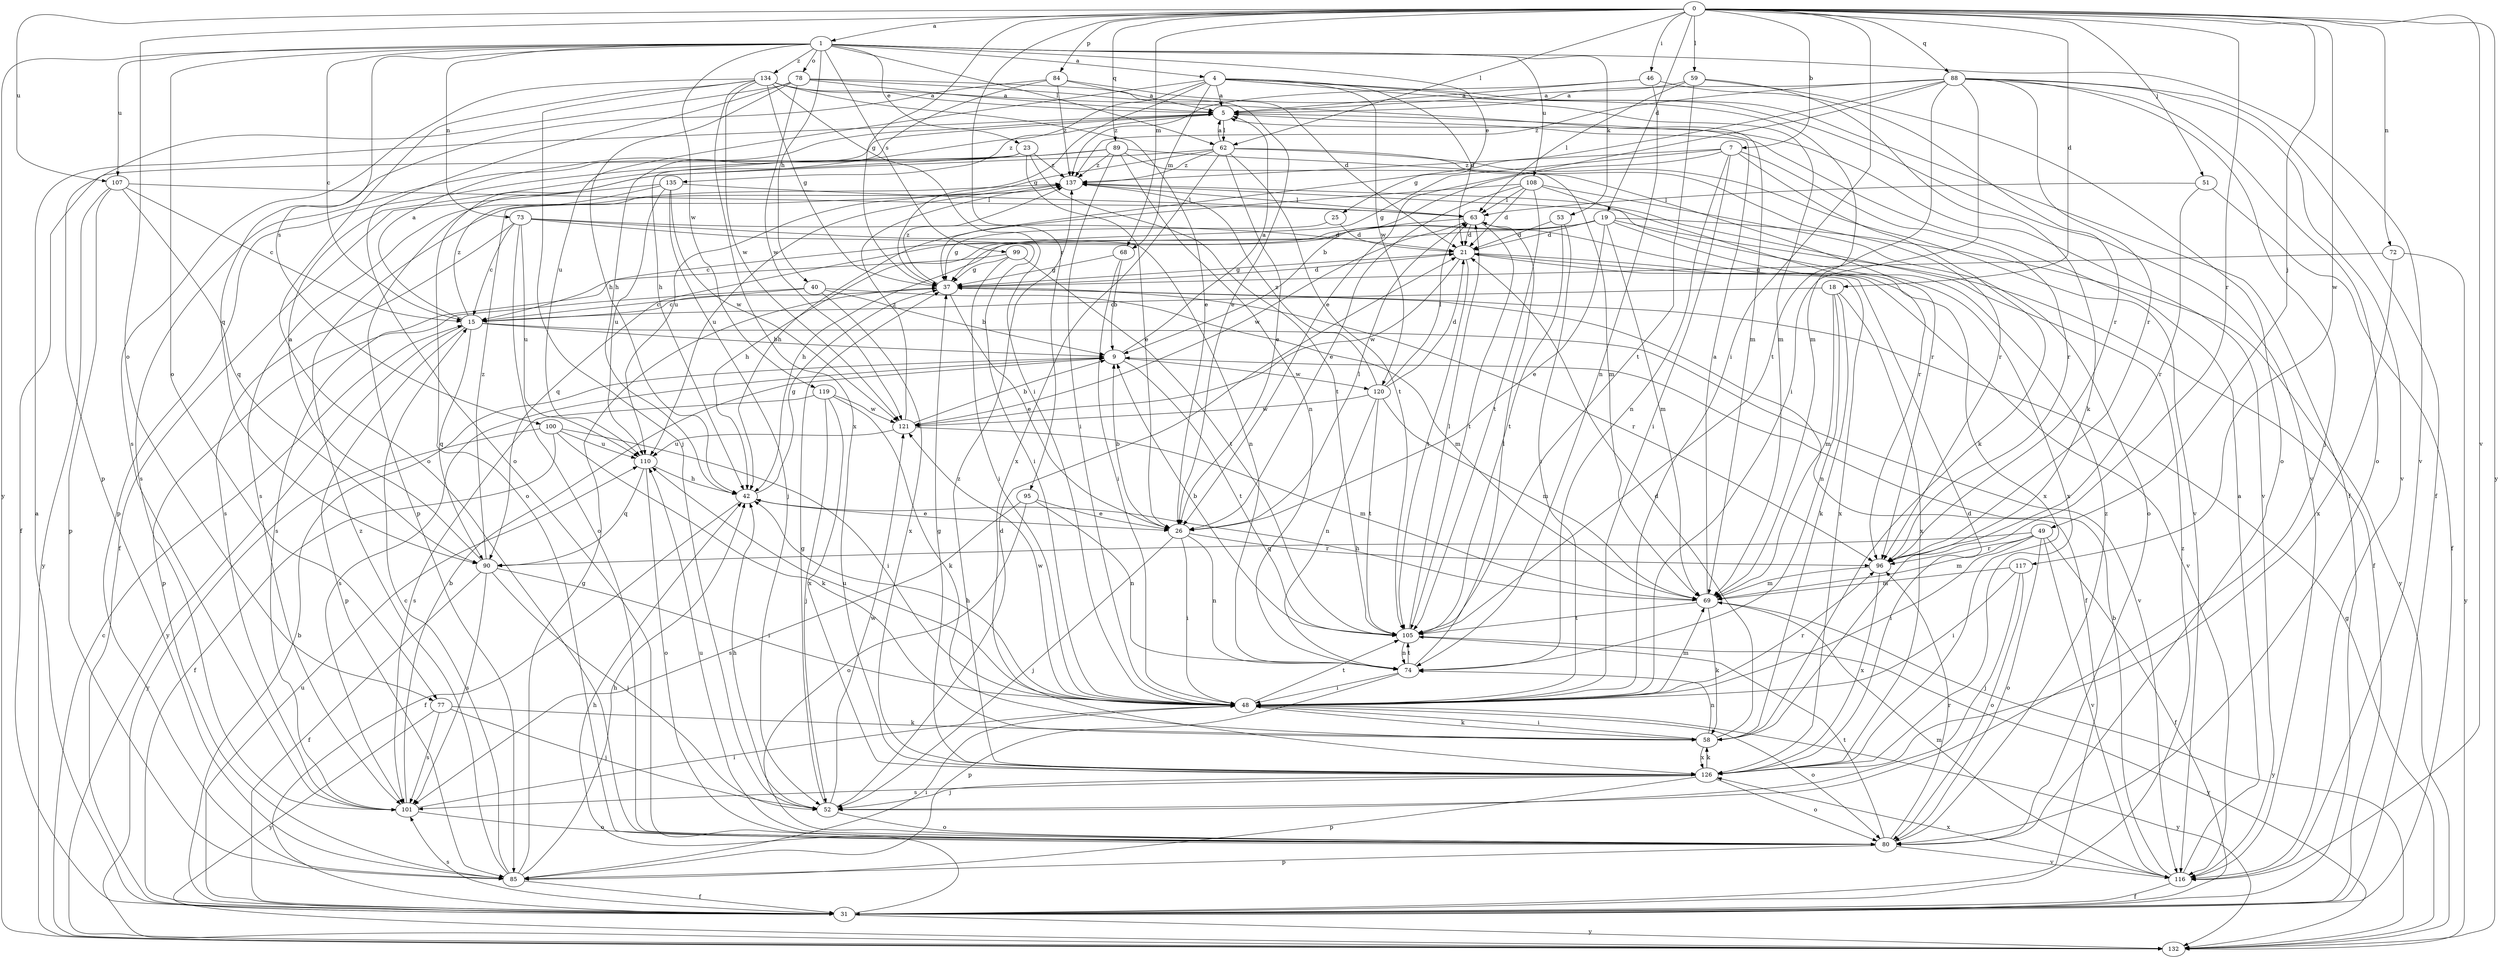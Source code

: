 strict digraph  {
0;
1;
4;
5;
7;
9;
15;
18;
19;
21;
23;
25;
26;
31;
37;
40;
42;
46;
48;
49;
51;
52;
53;
58;
59;
62;
63;
68;
69;
72;
73;
74;
77;
78;
80;
84;
85;
88;
89;
90;
95;
96;
99;
100;
101;
105;
107;
108;
110;
116;
117;
119;
120;
121;
126;
132;
134;
135;
137;
0 -> 1  [label=a];
0 -> 7  [label=b];
0 -> 18  [label=d];
0 -> 19  [label=d];
0 -> 37  [label=g];
0 -> 46  [label=i];
0 -> 48  [label=i];
0 -> 49  [label=j];
0 -> 51  [label=j];
0 -> 59  [label=l];
0 -> 62  [label=l];
0 -> 68  [label=m];
0 -> 72  [label=n];
0 -> 77  [label=o];
0 -> 84  [label=p];
0 -> 88  [label=q];
0 -> 89  [label=q];
0 -> 95  [label=r];
0 -> 96  [label=r];
0 -> 107  [label=u];
0 -> 116  [label=v];
0 -> 117  [label=w];
0 -> 132  [label=y];
1 -> 4  [label=a];
1 -> 15  [label=c];
1 -> 23  [label=e];
1 -> 25  [label=e];
1 -> 40  [label=h];
1 -> 53  [label=k];
1 -> 62  [label=l];
1 -> 73  [label=n];
1 -> 77  [label=o];
1 -> 78  [label=o];
1 -> 99  [label=s];
1 -> 100  [label=s];
1 -> 107  [label=u];
1 -> 108  [label=u];
1 -> 116  [label=v];
1 -> 119  [label=w];
1 -> 132  [label=y];
1 -> 134  [label=z];
4 -> 5  [label=a];
4 -> 21  [label=d];
4 -> 31  [label=f];
4 -> 37  [label=g];
4 -> 42  [label=h];
4 -> 68  [label=m];
4 -> 69  [label=m];
4 -> 110  [label=u];
4 -> 116  [label=v];
4 -> 120  [label=w];
5 -> 62  [label=l];
5 -> 116  [label=v];
5 -> 135  [label=z];
7 -> 9  [label=b];
7 -> 37  [label=g];
7 -> 48  [label=i];
7 -> 58  [label=k];
7 -> 74  [label=n];
7 -> 96  [label=r];
7 -> 137  [label=z];
9 -> 5  [label=a];
9 -> 101  [label=s];
9 -> 105  [label=t];
9 -> 120  [label=w];
15 -> 5  [label=a];
15 -> 9  [label=b];
15 -> 85  [label=p];
15 -> 90  [label=q];
15 -> 116  [label=v];
15 -> 132  [label=y];
15 -> 137  [label=z];
18 -> 15  [label=c];
18 -> 58  [label=k];
18 -> 69  [label=m];
18 -> 74  [label=n];
18 -> 126  [label=x];
19 -> 15  [label=c];
19 -> 21  [label=d];
19 -> 26  [label=e];
19 -> 31  [label=f];
19 -> 42  [label=h];
19 -> 69  [label=m];
19 -> 90  [label=q];
19 -> 126  [label=x];
19 -> 132  [label=y];
21 -> 37  [label=g];
21 -> 105  [label=t];
21 -> 116  [label=v];
21 -> 121  [label=w];
21 -> 126  [label=x];
23 -> 26  [label=e];
23 -> 31  [label=f];
23 -> 101  [label=s];
23 -> 105  [label=t];
23 -> 137  [label=z];
25 -> 21  [label=d];
25 -> 37  [label=g];
26 -> 9  [label=b];
26 -> 48  [label=i];
26 -> 52  [label=j];
26 -> 63  [label=l];
26 -> 74  [label=n];
26 -> 96  [label=r];
31 -> 5  [label=a];
31 -> 9  [label=b];
31 -> 42  [label=h];
31 -> 101  [label=s];
31 -> 110  [label=u];
31 -> 132  [label=y];
31 -> 137  [label=z];
37 -> 15  [label=c];
37 -> 21  [label=d];
37 -> 26  [label=e];
37 -> 31  [label=f];
37 -> 96  [label=r];
37 -> 137  [label=z];
40 -> 9  [label=b];
40 -> 15  [label=c];
40 -> 69  [label=m];
40 -> 85  [label=p];
40 -> 126  [label=x];
42 -> 26  [label=e];
42 -> 31  [label=f];
42 -> 37  [label=g];
46 -> 5  [label=a];
46 -> 74  [label=n];
46 -> 96  [label=r];
46 -> 137  [label=z];
48 -> 42  [label=h];
48 -> 58  [label=k];
48 -> 69  [label=m];
48 -> 80  [label=o];
48 -> 96  [label=r];
48 -> 105  [label=t];
48 -> 110  [label=u];
48 -> 121  [label=w];
48 -> 132  [label=y];
49 -> 31  [label=f];
49 -> 48  [label=i];
49 -> 69  [label=m];
49 -> 80  [label=o];
49 -> 90  [label=q];
49 -> 96  [label=r];
49 -> 116  [label=v];
51 -> 31  [label=f];
51 -> 63  [label=l];
51 -> 96  [label=r];
52 -> 21  [label=d];
52 -> 37  [label=g];
52 -> 42  [label=h];
52 -> 80  [label=o];
52 -> 121  [label=w];
53 -> 21  [label=d];
53 -> 48  [label=i];
53 -> 105  [label=t];
58 -> 21  [label=d];
58 -> 48  [label=i];
58 -> 74  [label=n];
58 -> 126  [label=x];
59 -> 5  [label=a];
59 -> 58  [label=k];
59 -> 63  [label=l];
59 -> 80  [label=o];
59 -> 105  [label=t];
62 -> 5  [label=a];
62 -> 26  [label=e];
62 -> 85  [label=p];
62 -> 96  [label=r];
62 -> 105  [label=t];
62 -> 110  [label=u];
62 -> 116  [label=v];
62 -> 126  [label=x];
62 -> 137  [label=z];
63 -> 21  [label=d];
63 -> 42  [label=h];
63 -> 105  [label=t];
63 -> 121  [label=w];
63 -> 126  [label=x];
68 -> 9  [label=b];
68 -> 37  [label=g];
68 -> 48  [label=i];
69 -> 5  [label=a];
69 -> 42  [label=h];
69 -> 58  [label=k];
69 -> 105  [label=t];
69 -> 132  [label=y];
72 -> 37  [label=g];
72 -> 126  [label=x];
72 -> 132  [label=y];
73 -> 15  [label=c];
73 -> 21  [label=d];
73 -> 48  [label=i];
73 -> 74  [label=n];
73 -> 80  [label=o];
73 -> 101  [label=s];
73 -> 110  [label=u];
74 -> 48  [label=i];
74 -> 63  [label=l];
74 -> 85  [label=p];
74 -> 105  [label=t];
77 -> 52  [label=j];
77 -> 58  [label=k];
77 -> 101  [label=s];
77 -> 132  [label=y];
78 -> 5  [label=a];
78 -> 21  [label=d];
78 -> 26  [label=e];
78 -> 42  [label=h];
78 -> 80  [label=o];
78 -> 85  [label=p];
78 -> 121  [label=w];
80 -> 85  [label=p];
80 -> 96  [label=r];
80 -> 105  [label=t];
80 -> 110  [label=u];
80 -> 116  [label=v];
80 -> 137  [label=z];
84 -> 5  [label=a];
84 -> 42  [label=h];
84 -> 69  [label=m];
84 -> 90  [label=q];
84 -> 137  [label=z];
85 -> 15  [label=c];
85 -> 31  [label=f];
85 -> 37  [label=g];
85 -> 42  [label=h];
85 -> 48  [label=i];
85 -> 137  [label=z];
88 -> 5  [label=a];
88 -> 26  [label=e];
88 -> 31  [label=f];
88 -> 37  [label=g];
88 -> 48  [label=i];
88 -> 52  [label=j];
88 -> 80  [label=o];
88 -> 96  [label=r];
88 -> 105  [label=t];
88 -> 116  [label=v];
88 -> 137  [label=z];
89 -> 48  [label=i];
89 -> 69  [label=m];
89 -> 74  [label=n];
89 -> 80  [label=o];
89 -> 85  [label=p];
89 -> 96  [label=r];
89 -> 137  [label=z];
90 -> 5  [label=a];
90 -> 31  [label=f];
90 -> 48  [label=i];
90 -> 52  [label=j];
90 -> 101  [label=s];
90 -> 137  [label=z];
95 -> 26  [label=e];
95 -> 74  [label=n];
95 -> 80  [label=o];
95 -> 101  [label=s];
96 -> 69  [label=m];
96 -> 126  [label=x];
99 -> 37  [label=g];
99 -> 48  [label=i];
99 -> 101  [label=s];
99 -> 105  [label=t];
100 -> 31  [label=f];
100 -> 48  [label=i];
100 -> 58  [label=k];
100 -> 110  [label=u];
100 -> 132  [label=y];
101 -> 9  [label=b];
101 -> 48  [label=i];
101 -> 80  [label=o];
105 -> 9  [label=b];
105 -> 63  [label=l];
105 -> 74  [label=n];
105 -> 132  [label=y];
107 -> 15  [label=c];
107 -> 63  [label=l];
107 -> 85  [label=p];
107 -> 90  [label=q];
107 -> 132  [label=y];
108 -> 21  [label=d];
108 -> 26  [label=e];
108 -> 42  [label=h];
108 -> 63  [label=l];
108 -> 80  [label=o];
108 -> 96  [label=r];
108 -> 105  [label=t];
110 -> 42  [label=h];
110 -> 80  [label=o];
110 -> 90  [label=q];
116 -> 5  [label=a];
116 -> 9  [label=b];
116 -> 31  [label=f];
116 -> 69  [label=m];
116 -> 126  [label=x];
117 -> 48  [label=i];
117 -> 52  [label=j];
117 -> 69  [label=m];
117 -> 80  [label=o];
119 -> 52  [label=j];
119 -> 58  [label=k];
119 -> 101  [label=s];
119 -> 121  [label=w];
119 -> 126  [label=x];
120 -> 21  [label=d];
120 -> 63  [label=l];
120 -> 69  [label=m];
120 -> 74  [label=n];
120 -> 105  [label=t];
120 -> 121  [label=w];
120 -> 137  [label=z];
121 -> 9  [label=b];
121 -> 69  [label=m];
121 -> 110  [label=u];
121 -> 137  [label=z];
126 -> 21  [label=d];
126 -> 37  [label=g];
126 -> 52  [label=j];
126 -> 58  [label=k];
126 -> 80  [label=o];
126 -> 85  [label=p];
126 -> 101  [label=s];
126 -> 137  [label=z];
132 -> 15  [label=c];
132 -> 37  [label=g];
134 -> 5  [label=a];
134 -> 26  [label=e];
134 -> 37  [label=g];
134 -> 48  [label=i];
134 -> 52  [label=j];
134 -> 69  [label=m];
134 -> 80  [label=o];
134 -> 101  [label=s];
134 -> 121  [label=w];
134 -> 126  [label=x];
135 -> 31  [label=f];
135 -> 52  [label=j];
135 -> 63  [label=l];
135 -> 101  [label=s];
135 -> 110  [label=u];
135 -> 121  [label=w];
137 -> 63  [label=l];
137 -> 110  [label=u];
}
